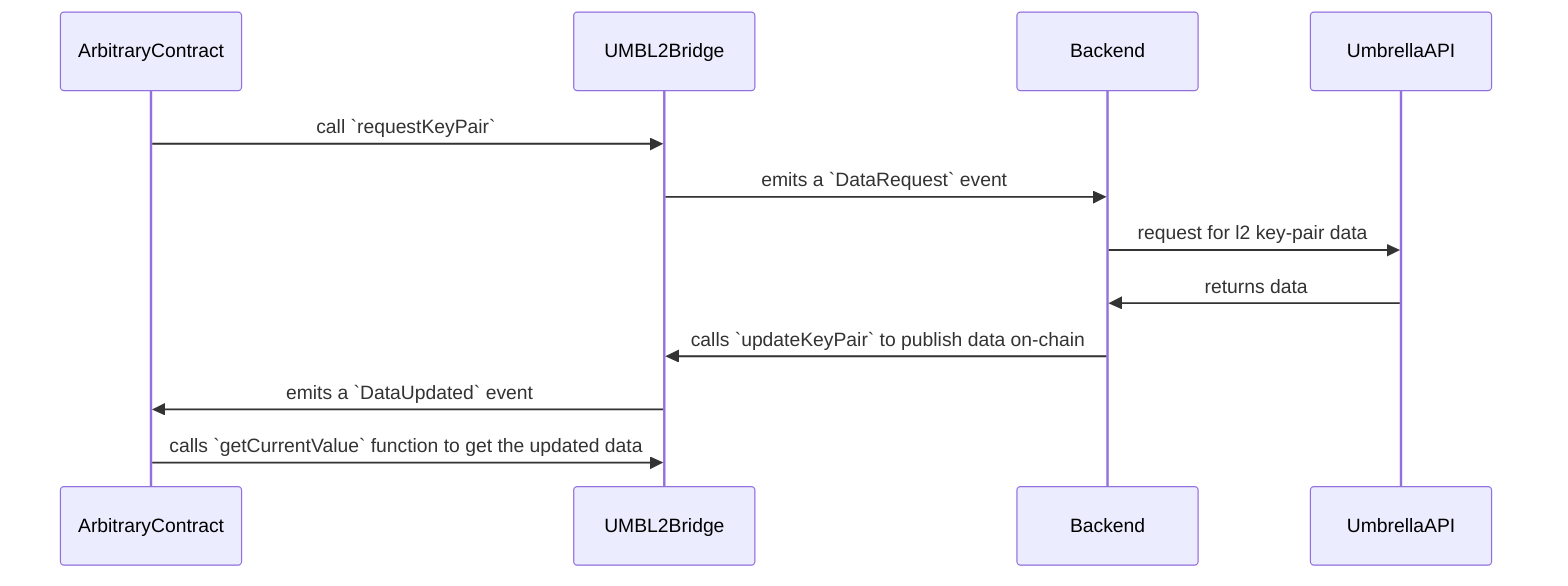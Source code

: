 sequenceDiagram
    participant ArbitraryContract
    participant UMBL2Bridge
    participant Backend
    participant UmbrellaAPI

    ArbitraryContract->>UMBL2Bridge: call `requestKeyPair`
    UMBL2Bridge->>Backend: emits a `DataRequest` event
    Backend->>UmbrellaAPI: request for l2 key-pair data
    UmbrellaAPI->>Backend: returns data
    Backend->>UMBL2Bridge: calls `updateKeyPair` to publish data on-chain
    UMBL2Bridge->>ArbitraryContract: emits a `DataUpdated` event
    ArbitraryContract->>UMBL2Bridge: calls `getCurrentValue` function to get the updated data